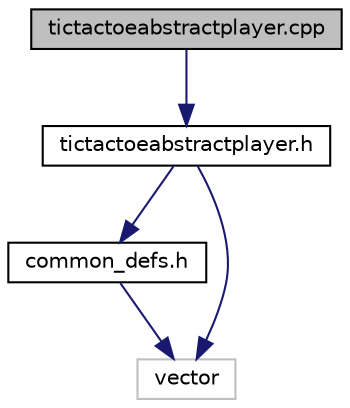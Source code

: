 digraph "tictactoeabstractplayer.cpp"
{
  edge [fontname="Helvetica",fontsize="10",labelfontname="Helvetica",labelfontsize="10"];
  node [fontname="Helvetica",fontsize="10",shape=record];
  Node0 [label="tictactoeabstractplayer.cpp",height=0.2,width=0.4,color="black", fillcolor="grey75", style="filled", fontcolor="black"];
  Node0 -> Node1 [color="midnightblue",fontsize="10",style="solid",fontname="Helvetica"];
  Node1 [label="tictactoeabstractplayer.h",height=0.2,width=0.4,color="black", fillcolor="white", style="filled",URL="$tictactoeabstractplayer_8h.html"];
  Node1 -> Node2 [color="midnightblue",fontsize="10",style="solid",fontname="Helvetica"];
  Node2 [label="common_defs.h",height=0.2,width=0.4,color="black", fillcolor="white", style="filled",URL="$common__defs_8h.html"];
  Node2 -> Node3 [color="midnightblue",fontsize="10",style="solid",fontname="Helvetica"];
  Node3 [label="vector",height=0.2,width=0.4,color="grey75", fillcolor="white", style="filled"];
  Node1 -> Node3 [color="midnightblue",fontsize="10",style="solid",fontname="Helvetica"];
}
